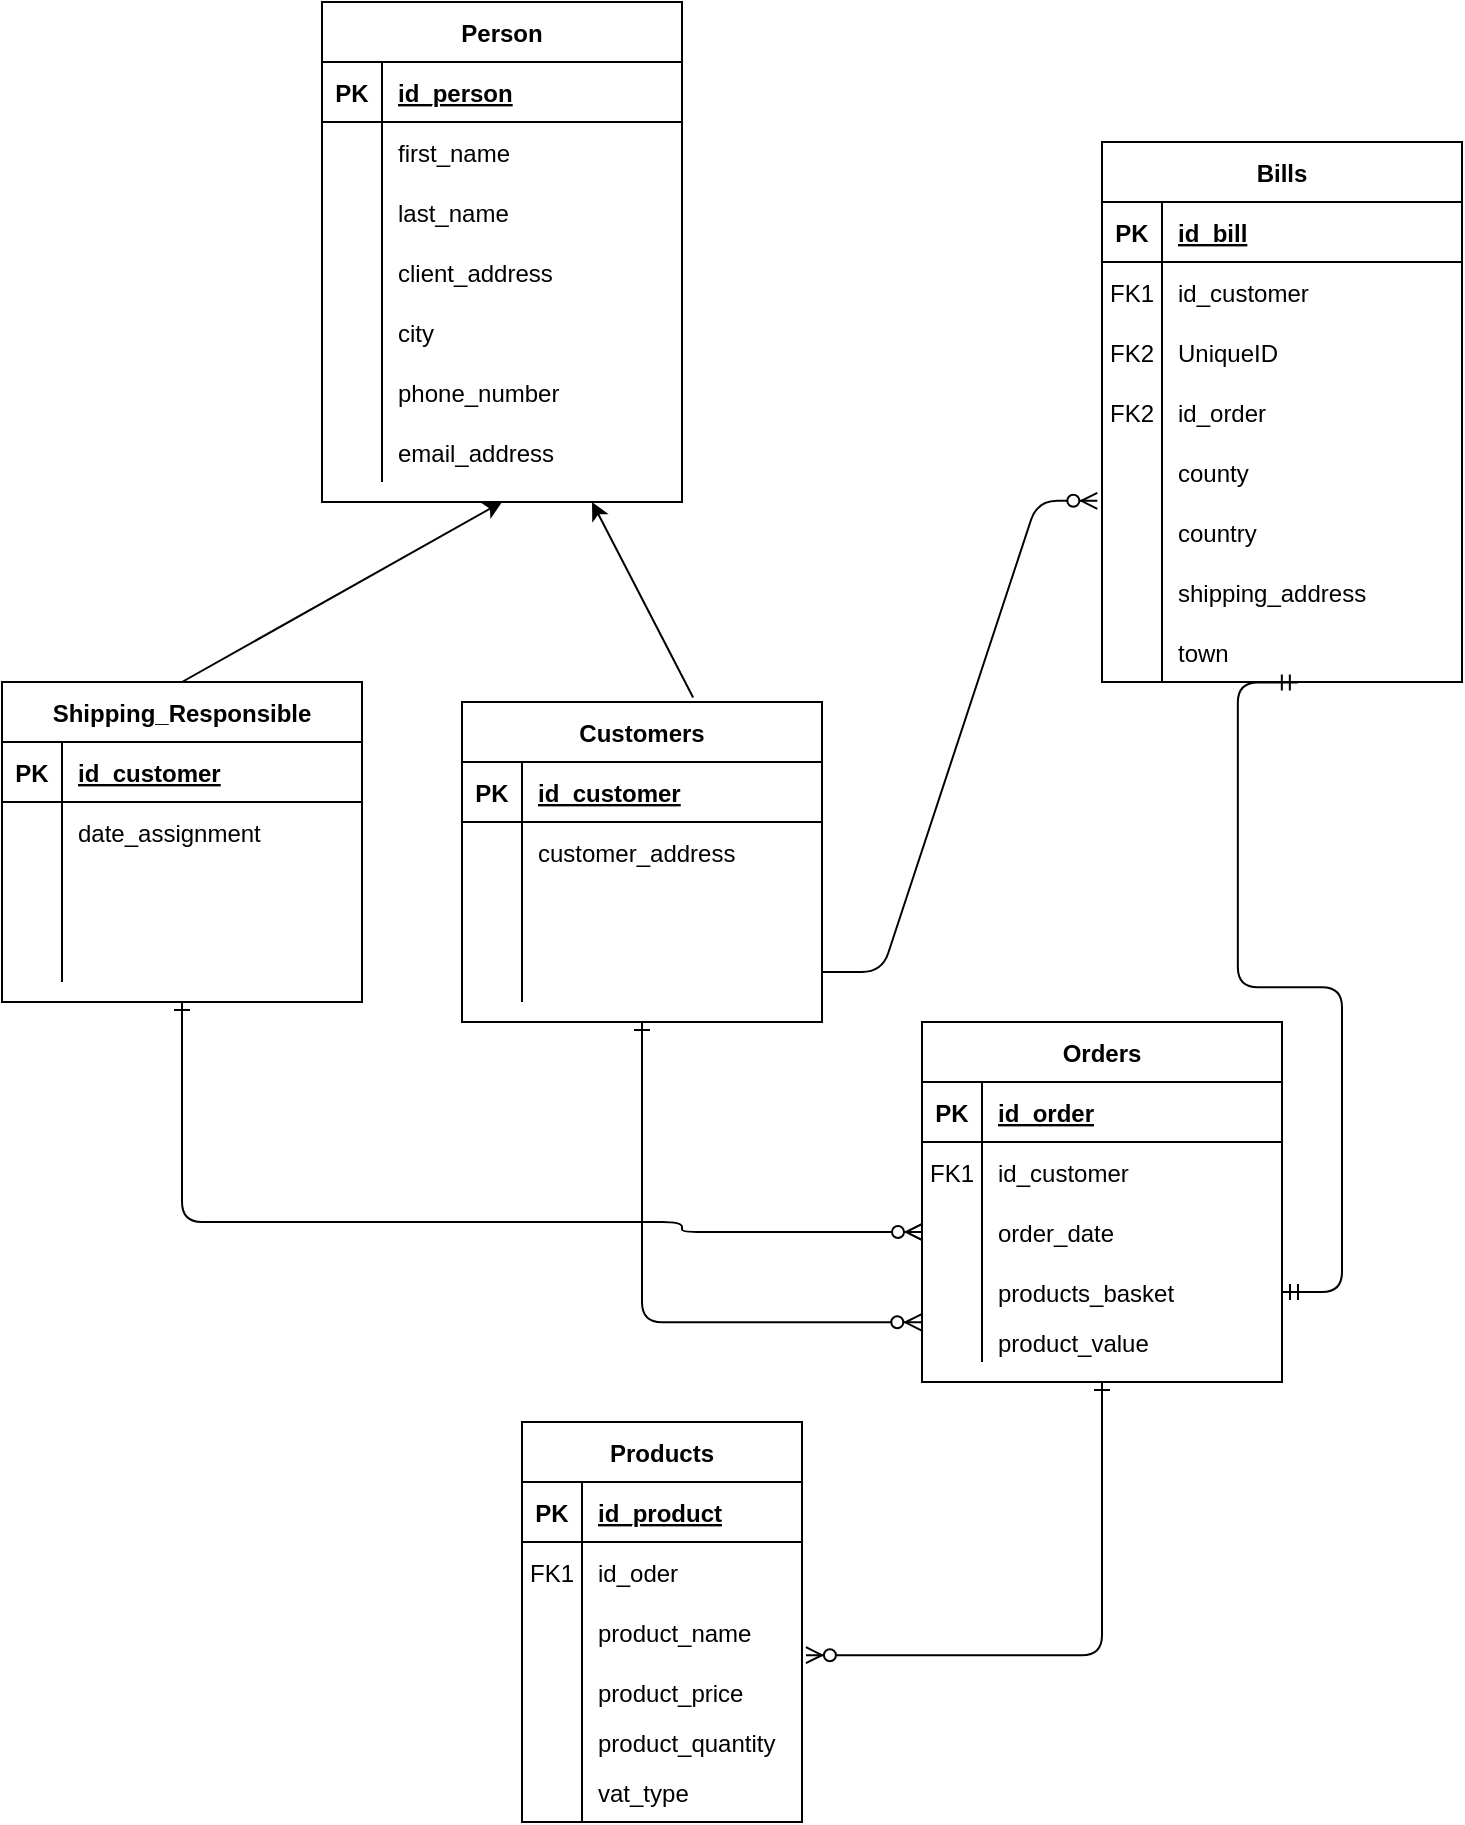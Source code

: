 <mxfile version="14.1.2" type="github"><diagram id="R2lEEEUBdFMjLlhIrx00" name="Page-1"><mxGraphModel dx="1038" dy="548" grid="1" gridSize="10" guides="1" tooltips="1" connect="1" arrows="1" fold="1" page="1" pageScale="1" pageWidth="850" pageHeight="1100" math="0" shadow="0" extFonts="Permanent Marker^https://fonts.googleapis.com/css?family=Permanent+Marker"><root><mxCell id="0"/><mxCell id="1" parent="0"/><mxCell id="J-Ix9VPSojHu7yExUDnc-26" value="Bills" style="shape=table;startSize=30;container=1;collapsible=1;childLayout=tableLayout;fixedRows=1;rowLines=0;fontStyle=1;align=center;resizeLast=1;" parent="1" vertex="1"><mxGeometry x="630" y="100" width="180" height="270" as="geometry"/></mxCell><mxCell id="J-Ix9VPSojHu7yExUDnc-27" value="" style="shape=partialRectangle;collapsible=0;dropTarget=0;pointerEvents=0;fillColor=none;top=0;left=0;bottom=1;right=0;points=[[0,0.5],[1,0.5]];portConstraint=eastwest;" parent="J-Ix9VPSojHu7yExUDnc-26" vertex="1"><mxGeometry y="30" width="180" height="30" as="geometry"/></mxCell><mxCell id="J-Ix9VPSojHu7yExUDnc-28" value="PK" style="shape=partialRectangle;connectable=0;fillColor=none;top=0;left=0;bottom=0;right=0;fontStyle=1;overflow=hidden;" parent="J-Ix9VPSojHu7yExUDnc-27" vertex="1"><mxGeometry width="30" height="30" as="geometry"/></mxCell><mxCell id="J-Ix9VPSojHu7yExUDnc-29" value="id_bill" style="shape=partialRectangle;connectable=0;fillColor=none;top=0;left=0;bottom=0;right=0;align=left;spacingLeft=6;fontStyle=5;overflow=hidden;" parent="J-Ix9VPSojHu7yExUDnc-27" vertex="1"><mxGeometry x="30" width="150" height="30" as="geometry"/></mxCell><mxCell id="J-Ix9VPSojHu7yExUDnc-30" value="" style="shape=partialRectangle;collapsible=0;dropTarget=0;pointerEvents=0;fillColor=none;top=0;left=0;bottom=0;right=0;points=[[0,0.5],[1,0.5]];portConstraint=eastwest;" parent="J-Ix9VPSojHu7yExUDnc-26" vertex="1"><mxGeometry y="60" width="180" height="30" as="geometry"/></mxCell><mxCell id="J-Ix9VPSojHu7yExUDnc-31" value="FK1" style="shape=partialRectangle;connectable=0;fillColor=none;top=0;left=0;bottom=0;right=0;editable=1;overflow=hidden;" parent="J-Ix9VPSojHu7yExUDnc-30" vertex="1"><mxGeometry width="30" height="30" as="geometry"/></mxCell><mxCell id="J-Ix9VPSojHu7yExUDnc-32" value="id_customer" style="shape=partialRectangle;connectable=0;fillColor=none;top=0;left=0;bottom=0;right=0;align=left;spacingLeft=6;overflow=hidden;" parent="J-Ix9VPSojHu7yExUDnc-30" vertex="1"><mxGeometry x="30" width="150" height="30" as="geometry"/></mxCell><mxCell id="J-Ix9VPSojHu7yExUDnc-206" value="" style="shape=partialRectangle;collapsible=0;dropTarget=0;pointerEvents=0;fillColor=none;top=0;left=0;bottom=0;right=0;points=[[0,0.5],[1,0.5]];portConstraint=eastwest;" parent="J-Ix9VPSojHu7yExUDnc-26" vertex="1"><mxGeometry y="90" width="180" height="30" as="geometry"/></mxCell><mxCell id="J-Ix9VPSojHu7yExUDnc-207" value="FK2" style="shape=partialRectangle;connectable=0;fillColor=none;top=0;left=0;bottom=0;right=0;fontStyle=0;overflow=hidden;" parent="J-Ix9VPSojHu7yExUDnc-206" vertex="1"><mxGeometry width="30" height="30" as="geometry"/></mxCell><mxCell id="J-Ix9VPSojHu7yExUDnc-208" value="UniqueID" style="shape=partialRectangle;connectable=0;fillColor=none;top=0;left=0;bottom=0;right=0;align=left;spacingLeft=6;fontStyle=0;overflow=hidden;" parent="J-Ix9VPSojHu7yExUDnc-206" vertex="1"><mxGeometry x="30" width="150" height="30" as="geometry"/></mxCell><mxCell id="J-Ix9VPSojHu7yExUDnc-184" value="" style="shape=partialRectangle;collapsible=0;dropTarget=0;pointerEvents=0;fillColor=none;top=0;left=0;bottom=0;right=0;points=[[0,0.5],[1,0.5]];portConstraint=eastwest;" parent="J-Ix9VPSojHu7yExUDnc-26" vertex="1"><mxGeometry y="120" width="180" height="30" as="geometry"/></mxCell><mxCell id="J-Ix9VPSojHu7yExUDnc-185" value="FK2" style="shape=partialRectangle;connectable=0;fillColor=none;top=0;left=0;bottom=0;right=0;fontStyle=0;overflow=hidden;" parent="J-Ix9VPSojHu7yExUDnc-184" vertex="1"><mxGeometry width="30" height="30" as="geometry"/></mxCell><mxCell id="J-Ix9VPSojHu7yExUDnc-186" value="id_order" style="shape=partialRectangle;connectable=0;fillColor=none;top=0;left=0;bottom=0;right=0;align=left;spacingLeft=6;fontStyle=0;overflow=hidden;" parent="J-Ix9VPSojHu7yExUDnc-184" vertex="1"><mxGeometry x="30" width="150" height="30" as="geometry"/></mxCell><mxCell id="J-Ix9VPSojHu7yExUDnc-175" value="" style="shape=partialRectangle;collapsible=0;dropTarget=0;pointerEvents=0;fillColor=none;top=0;left=0;bottom=0;right=0;points=[[0,0.5],[1,0.5]];portConstraint=eastwest;" parent="J-Ix9VPSojHu7yExUDnc-26" vertex="1"><mxGeometry y="150" width="180" height="30" as="geometry"/></mxCell><mxCell id="J-Ix9VPSojHu7yExUDnc-176" value="" style="shape=partialRectangle;connectable=0;fillColor=none;top=0;left=0;bottom=0;right=0;editable=1;overflow=hidden;" parent="J-Ix9VPSojHu7yExUDnc-175" vertex="1"><mxGeometry width="30" height="30" as="geometry"/></mxCell><mxCell id="J-Ix9VPSojHu7yExUDnc-177" value="county" style="shape=partialRectangle;connectable=0;fillColor=none;top=0;left=0;bottom=0;right=0;align=left;spacingLeft=6;overflow=hidden;" parent="J-Ix9VPSojHu7yExUDnc-175" vertex="1"><mxGeometry x="30" width="150" height="30" as="geometry"/></mxCell><mxCell id="J-Ix9VPSojHu7yExUDnc-33" value="" style="shape=partialRectangle;collapsible=0;dropTarget=0;pointerEvents=0;fillColor=none;top=0;left=0;bottom=0;right=0;points=[[0,0.5],[1,0.5]];portConstraint=eastwest;" parent="J-Ix9VPSojHu7yExUDnc-26" vertex="1"><mxGeometry y="180" width="180" height="30" as="geometry"/></mxCell><mxCell id="J-Ix9VPSojHu7yExUDnc-34" value="" style="shape=partialRectangle;connectable=0;fillColor=none;top=0;left=0;bottom=0;right=0;editable=1;overflow=hidden;" parent="J-Ix9VPSojHu7yExUDnc-33" vertex="1"><mxGeometry width="30" height="30" as="geometry"/></mxCell><mxCell id="J-Ix9VPSojHu7yExUDnc-35" value="country" style="shape=partialRectangle;connectable=0;fillColor=none;top=0;left=0;bottom=0;right=0;align=left;spacingLeft=6;overflow=hidden;" parent="J-Ix9VPSojHu7yExUDnc-33" vertex="1"><mxGeometry x="30" width="150" height="30" as="geometry"/></mxCell><mxCell id="J-Ix9VPSojHu7yExUDnc-171" value="" style="shape=partialRectangle;collapsible=0;dropTarget=0;pointerEvents=0;fillColor=none;top=0;left=0;bottom=0;right=0;points=[[0,0.5],[1,0.5]];portConstraint=eastwest;" parent="J-Ix9VPSojHu7yExUDnc-26" vertex="1"><mxGeometry y="210" width="180" height="30" as="geometry"/></mxCell><mxCell id="J-Ix9VPSojHu7yExUDnc-172" value="" style="shape=partialRectangle;connectable=0;fillColor=none;top=0;left=0;bottom=0;right=0;editable=1;overflow=hidden;" parent="J-Ix9VPSojHu7yExUDnc-171" vertex="1"><mxGeometry width="30" height="30" as="geometry"/></mxCell><mxCell id="J-Ix9VPSojHu7yExUDnc-173" value="shipping_address" style="shape=partialRectangle;connectable=0;fillColor=none;top=0;left=0;bottom=0;right=0;align=left;spacingLeft=6;overflow=hidden;" parent="J-Ix9VPSojHu7yExUDnc-171" vertex="1"><mxGeometry x="30" width="150" height="30" as="geometry"/></mxCell><mxCell id="J-Ix9VPSojHu7yExUDnc-36" value="" style="shape=partialRectangle;collapsible=0;dropTarget=0;pointerEvents=0;fillColor=none;top=0;left=0;bottom=0;right=0;points=[[0,0.5],[1,0.5]];portConstraint=eastwest;" parent="J-Ix9VPSojHu7yExUDnc-26" vertex="1"><mxGeometry y="240" width="180" height="30" as="geometry"/></mxCell><mxCell id="J-Ix9VPSojHu7yExUDnc-37" value="" style="shape=partialRectangle;connectable=0;fillColor=none;top=0;left=0;bottom=0;right=0;editable=1;overflow=hidden;" parent="J-Ix9VPSojHu7yExUDnc-36" vertex="1"><mxGeometry width="30" height="30" as="geometry"/></mxCell><mxCell id="J-Ix9VPSojHu7yExUDnc-38" value="town" style="shape=partialRectangle;connectable=0;fillColor=none;top=0;left=0;bottom=0;right=0;align=left;spacingLeft=6;overflow=hidden;" parent="J-Ix9VPSojHu7yExUDnc-36" vertex="1"><mxGeometry x="30" width="150" height="30" as="geometry"/></mxCell><mxCell id="J-Ix9VPSojHu7yExUDnc-59" value="Orders" style="shape=table;startSize=30;container=1;collapsible=1;childLayout=tableLayout;fixedRows=1;rowLines=0;fontStyle=1;align=center;resizeLast=1;" parent="1" vertex="1"><mxGeometry x="540" y="540" width="180" height="180" as="geometry"/></mxCell><mxCell id="J-Ix9VPSojHu7yExUDnc-60" value="" style="shape=partialRectangle;collapsible=0;dropTarget=0;pointerEvents=0;fillColor=none;top=0;left=0;bottom=1;right=0;points=[[0,0.5],[1,0.5]];portConstraint=eastwest;" parent="J-Ix9VPSojHu7yExUDnc-59" vertex="1"><mxGeometry y="30" width="180" height="30" as="geometry"/></mxCell><mxCell id="J-Ix9VPSojHu7yExUDnc-61" value="PK" style="shape=partialRectangle;connectable=0;fillColor=none;top=0;left=0;bottom=0;right=0;fontStyle=1;overflow=hidden;" parent="J-Ix9VPSojHu7yExUDnc-60" vertex="1"><mxGeometry width="30" height="30" as="geometry"/></mxCell><mxCell id="J-Ix9VPSojHu7yExUDnc-62" value="id_order" style="shape=partialRectangle;connectable=0;fillColor=none;top=0;left=0;bottom=0;right=0;align=left;spacingLeft=6;fontStyle=5;overflow=hidden;" parent="J-Ix9VPSojHu7yExUDnc-60" vertex="1"><mxGeometry x="30" width="150" height="30" as="geometry"/></mxCell><mxCell id="J-Ix9VPSojHu7yExUDnc-63" value="" style="shape=partialRectangle;collapsible=0;dropTarget=0;pointerEvents=0;fillColor=none;top=0;left=0;bottom=0;right=0;points=[[0,0.5],[1,0.5]];portConstraint=eastwest;" parent="J-Ix9VPSojHu7yExUDnc-59" vertex="1"><mxGeometry y="60" width="180" height="30" as="geometry"/></mxCell><mxCell id="J-Ix9VPSojHu7yExUDnc-64" value="FK1" style="shape=partialRectangle;connectable=0;fillColor=none;top=0;left=0;bottom=0;right=0;editable=1;overflow=hidden;" parent="J-Ix9VPSojHu7yExUDnc-63" vertex="1"><mxGeometry width="30" height="30" as="geometry"/></mxCell><mxCell id="J-Ix9VPSojHu7yExUDnc-65" value="id_customer" style="shape=partialRectangle;connectable=0;fillColor=none;top=0;left=0;bottom=0;right=0;align=left;spacingLeft=6;overflow=hidden;" parent="J-Ix9VPSojHu7yExUDnc-63" vertex="1"><mxGeometry x="30" width="150" height="30" as="geometry"/></mxCell><mxCell id="J-Ix9VPSojHu7yExUDnc-66" value="" style="shape=partialRectangle;collapsible=0;dropTarget=0;pointerEvents=0;fillColor=none;top=0;left=0;bottom=0;right=0;points=[[0,0.5],[1,0.5]];portConstraint=eastwest;" parent="J-Ix9VPSojHu7yExUDnc-59" vertex="1"><mxGeometry y="90" width="180" height="30" as="geometry"/></mxCell><mxCell id="J-Ix9VPSojHu7yExUDnc-67" value="" style="shape=partialRectangle;connectable=0;fillColor=none;top=0;left=0;bottom=0;right=0;editable=1;overflow=hidden;" parent="J-Ix9VPSojHu7yExUDnc-66" vertex="1"><mxGeometry width="30" height="30" as="geometry"/></mxCell><mxCell id="J-Ix9VPSojHu7yExUDnc-68" value="order_date" style="shape=partialRectangle;connectable=0;fillColor=none;top=0;left=0;bottom=0;right=0;align=left;spacingLeft=6;overflow=hidden;" parent="J-Ix9VPSojHu7yExUDnc-66" vertex="1"><mxGeometry x="30" width="150" height="30" as="geometry"/></mxCell><mxCell id="J-Ix9VPSojHu7yExUDnc-69" value="" style="shape=partialRectangle;collapsible=0;dropTarget=0;pointerEvents=0;fillColor=none;top=0;left=0;bottom=0;right=0;points=[[0,0.5],[1,0.5]];portConstraint=eastwest;" parent="J-Ix9VPSojHu7yExUDnc-59" vertex="1"><mxGeometry y="120" width="180" height="30" as="geometry"/></mxCell><mxCell id="J-Ix9VPSojHu7yExUDnc-70" value="" style="shape=partialRectangle;connectable=0;fillColor=none;top=0;left=0;bottom=0;right=0;editable=1;overflow=hidden;" parent="J-Ix9VPSojHu7yExUDnc-69" vertex="1"><mxGeometry width="30" height="30" as="geometry"/></mxCell><mxCell id="J-Ix9VPSojHu7yExUDnc-71" value="products_basket" style="shape=partialRectangle;connectable=0;fillColor=none;top=0;left=0;bottom=0;right=0;align=left;spacingLeft=6;overflow=hidden;" parent="J-Ix9VPSojHu7yExUDnc-69" vertex="1"><mxGeometry x="30" width="150" height="30" as="geometry"/></mxCell><mxCell id="J-Ix9VPSojHu7yExUDnc-142" value="" style="shape=partialRectangle;collapsible=0;dropTarget=0;pointerEvents=0;fillColor=none;top=0;left=0;bottom=0;right=0;points=[[0,0.5],[1,0.5]];portConstraint=eastwest;" parent="J-Ix9VPSojHu7yExUDnc-59" vertex="1"><mxGeometry y="150" width="180" height="20" as="geometry"/></mxCell><mxCell id="J-Ix9VPSojHu7yExUDnc-143" value="" style="shape=partialRectangle;connectable=0;fillColor=none;top=0;left=0;bottom=0;right=0;editable=1;overflow=hidden;" parent="J-Ix9VPSojHu7yExUDnc-142" vertex="1"><mxGeometry width="30" height="20" as="geometry"/></mxCell><mxCell id="J-Ix9VPSojHu7yExUDnc-144" value="product_value" style="shape=partialRectangle;connectable=0;fillColor=none;top=0;left=0;bottom=0;right=0;align=left;spacingLeft=6;overflow=hidden;" parent="J-Ix9VPSojHu7yExUDnc-142" vertex="1"><mxGeometry x="30" width="150" height="20" as="geometry"/></mxCell><mxCell id="J-Ix9VPSojHu7yExUDnc-92" value="" style="edgeStyle=orthogonalEdgeStyle;endArrow=ERzeroToMany;startArrow=ERone;endFill=1;startFill=0;entryX=-0.002;entryY=0.007;entryDx=0;entryDy=0;entryPerimeter=0;exitX=0.5;exitY=1;exitDx=0;exitDy=0;" parent="1" source="J-Ix9VPSojHu7yExUDnc-232" target="J-Ix9VPSojHu7yExUDnc-142" edge="1"><mxGeometry width="100" height="100" relative="1" as="geometry"><mxPoint x="340" y="410" as="sourcePoint"/><mxPoint x="520" y="600" as="targetPoint"/><Array as="points"><mxPoint x="400" y="690"/></Array></mxGeometry></mxCell><mxCell id="J-Ix9VPSojHu7yExUDnc-125" value="Products" style="shape=table;startSize=30;container=1;collapsible=1;childLayout=tableLayout;fixedRows=1;rowLines=0;fontStyle=1;align=center;resizeLast=1;" parent="1" vertex="1"><mxGeometry x="340" y="740" width="140" height="200" as="geometry"/></mxCell><mxCell id="J-Ix9VPSojHu7yExUDnc-126" value="" style="shape=partialRectangle;collapsible=0;dropTarget=0;pointerEvents=0;fillColor=none;top=0;left=0;bottom=1;right=0;points=[[0,0.5],[1,0.5]];portConstraint=eastwest;" parent="J-Ix9VPSojHu7yExUDnc-125" vertex="1"><mxGeometry y="30" width="140" height="30" as="geometry"/></mxCell><mxCell id="J-Ix9VPSojHu7yExUDnc-127" value="PK" style="shape=partialRectangle;connectable=0;fillColor=none;top=0;left=0;bottom=0;right=0;fontStyle=1;overflow=hidden;" parent="J-Ix9VPSojHu7yExUDnc-126" vertex="1"><mxGeometry width="30" height="30" as="geometry"/></mxCell><mxCell id="J-Ix9VPSojHu7yExUDnc-128" value="id_product" style="shape=partialRectangle;connectable=0;fillColor=none;top=0;left=0;bottom=0;right=0;align=left;spacingLeft=6;fontStyle=5;overflow=hidden;" parent="J-Ix9VPSojHu7yExUDnc-126" vertex="1"><mxGeometry x="30" width="110" height="30" as="geometry"/></mxCell><mxCell id="J-Ix9VPSojHu7yExUDnc-129" value="" style="shape=partialRectangle;collapsible=0;dropTarget=0;pointerEvents=0;fillColor=none;top=0;left=0;bottom=0;right=0;points=[[0,0.5],[1,0.5]];portConstraint=eastwest;" parent="J-Ix9VPSojHu7yExUDnc-125" vertex="1"><mxGeometry y="60" width="140" height="30" as="geometry"/></mxCell><mxCell id="J-Ix9VPSojHu7yExUDnc-130" value="FK1" style="shape=partialRectangle;connectable=0;fillColor=none;top=0;left=0;bottom=0;right=0;editable=1;overflow=hidden;" parent="J-Ix9VPSojHu7yExUDnc-129" vertex="1"><mxGeometry width="30" height="30" as="geometry"/></mxCell><mxCell id="J-Ix9VPSojHu7yExUDnc-131" value="id_oder" style="shape=partialRectangle;connectable=0;fillColor=none;top=0;left=0;bottom=0;right=0;align=left;spacingLeft=6;overflow=hidden;" parent="J-Ix9VPSojHu7yExUDnc-129" vertex="1"><mxGeometry x="30" width="110" height="30" as="geometry"/></mxCell><mxCell id="J-Ix9VPSojHu7yExUDnc-132" value="" style="shape=partialRectangle;collapsible=0;dropTarget=0;pointerEvents=0;fillColor=none;top=0;left=0;bottom=0;right=0;points=[[0,0.5],[1,0.5]];portConstraint=eastwest;" parent="J-Ix9VPSojHu7yExUDnc-125" vertex="1"><mxGeometry y="90" width="140" height="30" as="geometry"/></mxCell><mxCell id="J-Ix9VPSojHu7yExUDnc-133" value="" style="shape=partialRectangle;connectable=0;fillColor=none;top=0;left=0;bottom=0;right=0;editable=1;overflow=hidden;" parent="J-Ix9VPSojHu7yExUDnc-132" vertex="1"><mxGeometry width="30" height="30" as="geometry"/></mxCell><mxCell id="J-Ix9VPSojHu7yExUDnc-134" value="product_name" style="shape=partialRectangle;connectable=0;fillColor=none;top=0;left=0;bottom=0;right=0;align=left;spacingLeft=6;overflow=hidden;" parent="J-Ix9VPSojHu7yExUDnc-132" vertex="1"><mxGeometry x="30" width="110" height="30" as="geometry"/></mxCell><mxCell id="J-Ix9VPSojHu7yExUDnc-135" value="" style="shape=partialRectangle;collapsible=0;dropTarget=0;pointerEvents=0;fillColor=none;top=0;left=0;bottom=0;right=0;points=[[0,0.5],[1,0.5]];portConstraint=eastwest;" parent="J-Ix9VPSojHu7yExUDnc-125" vertex="1"><mxGeometry y="120" width="140" height="30" as="geometry"/></mxCell><mxCell id="J-Ix9VPSojHu7yExUDnc-136" value="" style="shape=partialRectangle;connectable=0;fillColor=none;top=0;left=0;bottom=0;right=0;editable=1;overflow=hidden;" parent="J-Ix9VPSojHu7yExUDnc-135" vertex="1"><mxGeometry width="30" height="30" as="geometry"/></mxCell><mxCell id="J-Ix9VPSojHu7yExUDnc-137" value="product_price" style="shape=partialRectangle;connectable=0;fillColor=none;top=0;left=0;bottom=0;right=0;align=left;spacingLeft=6;overflow=hidden;" parent="J-Ix9VPSojHu7yExUDnc-135" vertex="1"><mxGeometry x="30" width="110" height="30" as="geometry"/></mxCell><mxCell id="J-Ix9VPSojHu7yExUDnc-139" value="" style="shape=partialRectangle;collapsible=0;dropTarget=0;pointerEvents=0;fillColor=none;top=0;left=0;bottom=0;right=0;points=[[0,0.5],[1,0.5]];portConstraint=eastwest;" parent="J-Ix9VPSojHu7yExUDnc-125" vertex="1"><mxGeometry y="150" width="140" height="20" as="geometry"/></mxCell><mxCell id="J-Ix9VPSojHu7yExUDnc-140" value="" style="shape=partialRectangle;connectable=0;fillColor=none;top=0;left=0;bottom=0;right=0;editable=1;overflow=hidden;" parent="J-Ix9VPSojHu7yExUDnc-139" vertex="1"><mxGeometry width="30" height="20" as="geometry"/></mxCell><mxCell id="J-Ix9VPSojHu7yExUDnc-141" value="product_quantity" style="shape=partialRectangle;connectable=0;fillColor=none;top=0;left=0;bottom=0;right=0;align=left;spacingLeft=6;overflow=hidden;" parent="J-Ix9VPSojHu7yExUDnc-139" vertex="1"><mxGeometry x="30" width="110" height="20" as="geometry"/></mxCell><mxCell id="J-Ix9VPSojHu7yExUDnc-145" value="" style="shape=partialRectangle;collapsible=0;dropTarget=0;pointerEvents=0;fillColor=none;top=0;left=0;bottom=0;right=0;points=[[0,0.5],[1,0.5]];portConstraint=eastwest;" parent="J-Ix9VPSojHu7yExUDnc-125" vertex="1"><mxGeometry y="170" width="140" height="30" as="geometry"/></mxCell><mxCell id="J-Ix9VPSojHu7yExUDnc-146" value="" style="shape=partialRectangle;connectable=0;fillColor=none;top=0;left=0;bottom=0;right=0;editable=1;overflow=hidden;" parent="J-Ix9VPSojHu7yExUDnc-145" vertex="1"><mxGeometry width="30" height="30" as="geometry"/></mxCell><mxCell id="J-Ix9VPSojHu7yExUDnc-147" value="vat_type" style="shape=partialRectangle;connectable=0;fillColor=none;top=0;left=0;bottom=0;right=0;align=left;spacingLeft=6;overflow=hidden;" parent="J-Ix9VPSojHu7yExUDnc-145" vertex="1"><mxGeometry x="30" width="110" height="30" as="geometry"/></mxCell><mxCell id="J-Ix9VPSojHu7yExUDnc-138" value="" style="edgeStyle=orthogonalEdgeStyle;endArrow=ERzeroToMany;startArrow=ERone;endFill=1;startFill=0;exitX=0.5;exitY=1;exitDx=0;exitDy=0;entryX=1.014;entryY=-0.113;entryDx=0;entryDy=0;entryPerimeter=0;" parent="1" source="J-Ix9VPSojHu7yExUDnc-59" target="J-Ix9VPSojHu7yExUDnc-135" edge="1"><mxGeometry width="100" height="100" relative="1" as="geometry"><mxPoint x="480" y="540" as="sourcePoint"/><mxPoint x="420" y="900" as="targetPoint"/><Array as="points"><mxPoint x="630" y="857"/></Array></mxGeometry></mxCell><mxCell id="J-Ix9VPSojHu7yExUDnc-209" value="" style="edgeStyle=entityRelationEdgeStyle;fontSize=12;html=1;endArrow=ERzeroToMany;endFill=1;exitX=1;exitY=0.5;exitDx=0;exitDy=0;entryX=-0.013;entryY=-0.02;entryDx=0;entryDy=0;entryPerimeter=0;" parent="1" source="J-Ix9VPSojHu7yExUDnc-242" target="J-Ix9VPSojHu7yExUDnc-33" edge="1"><mxGeometry width="100" height="100" relative="1" as="geometry"><mxPoint x="460" y="385" as="sourcePoint"/><mxPoint x="470" y="470" as="targetPoint"/></mxGeometry></mxCell><mxCell id="J-Ix9VPSojHu7yExUDnc-210" value="" style="edgeStyle=entityRelationEdgeStyle;fontSize=12;html=1;endArrow=ERmandOne;startArrow=ERmandOne;entryX=0.544;entryY=1.007;entryDx=0;entryDy=0;entryPerimeter=0;exitX=1;exitY=0.5;exitDx=0;exitDy=0;" parent="1" source="J-Ix9VPSojHu7yExUDnc-69" target="J-Ix9VPSojHu7yExUDnc-36" edge="1"><mxGeometry width="100" height="100" relative="1" as="geometry"><mxPoint x="560" y="490" as="sourcePoint"/><mxPoint x="760" y="340" as="targetPoint"/></mxGeometry></mxCell><mxCell id="J-Ix9VPSojHu7yExUDnc-212" value="Person" style="shape=table;startSize=30;container=1;collapsible=1;childLayout=tableLayout;fixedRows=1;rowLines=0;fontStyle=1;align=center;resizeLast=1;" parent="1" vertex="1"><mxGeometry x="240" y="30" width="180" height="250" as="geometry"/></mxCell><mxCell id="J-Ix9VPSojHu7yExUDnc-213" value="" style="shape=partialRectangle;collapsible=0;dropTarget=0;pointerEvents=0;fillColor=none;top=0;left=0;bottom=1;right=0;points=[[0,0.5],[1,0.5]];portConstraint=eastwest;" parent="J-Ix9VPSojHu7yExUDnc-212" vertex="1"><mxGeometry y="30" width="180" height="30" as="geometry"/></mxCell><mxCell id="J-Ix9VPSojHu7yExUDnc-214" value="PK" style="shape=partialRectangle;connectable=0;fillColor=none;top=0;left=0;bottom=0;right=0;fontStyle=1;overflow=hidden;" parent="J-Ix9VPSojHu7yExUDnc-213" vertex="1"><mxGeometry width="30" height="30" as="geometry"/></mxCell><mxCell id="J-Ix9VPSojHu7yExUDnc-215" value="id_person" style="shape=partialRectangle;connectable=0;fillColor=none;top=0;left=0;bottom=0;right=0;align=left;spacingLeft=6;fontStyle=5;overflow=hidden;" parent="J-Ix9VPSojHu7yExUDnc-213" vertex="1"><mxGeometry x="30" width="150" height="30" as="geometry"/></mxCell><mxCell id="J-Ix9VPSojHu7yExUDnc-216" value="" style="shape=partialRectangle;collapsible=0;dropTarget=0;pointerEvents=0;fillColor=none;top=0;left=0;bottom=0;right=0;points=[[0,0.5],[1,0.5]];portConstraint=eastwest;" parent="J-Ix9VPSojHu7yExUDnc-212" vertex="1"><mxGeometry y="60" width="180" height="30" as="geometry"/></mxCell><mxCell id="J-Ix9VPSojHu7yExUDnc-217" value="" style="shape=partialRectangle;connectable=0;fillColor=none;top=0;left=0;bottom=0;right=0;editable=1;overflow=hidden;" parent="J-Ix9VPSojHu7yExUDnc-216" vertex="1"><mxGeometry width="30" height="30" as="geometry"/></mxCell><mxCell id="J-Ix9VPSojHu7yExUDnc-218" value="first_name" style="shape=partialRectangle;connectable=0;fillColor=none;top=0;left=0;bottom=0;right=0;align=left;spacingLeft=6;overflow=hidden;" parent="J-Ix9VPSojHu7yExUDnc-216" vertex="1"><mxGeometry x="30" width="150" height="30" as="geometry"/></mxCell><mxCell id="J-Ix9VPSojHu7yExUDnc-219" value="" style="shape=partialRectangle;collapsible=0;dropTarget=0;pointerEvents=0;fillColor=none;top=0;left=0;bottom=0;right=0;points=[[0,0.5],[1,0.5]];portConstraint=eastwest;" parent="J-Ix9VPSojHu7yExUDnc-212" vertex="1"><mxGeometry y="90" width="180" height="30" as="geometry"/></mxCell><mxCell id="J-Ix9VPSojHu7yExUDnc-220" value="" style="shape=partialRectangle;connectable=0;fillColor=none;top=0;left=0;bottom=0;right=0;editable=1;overflow=hidden;" parent="J-Ix9VPSojHu7yExUDnc-219" vertex="1"><mxGeometry width="30" height="30" as="geometry"/></mxCell><mxCell id="J-Ix9VPSojHu7yExUDnc-221" value="last_name" style="shape=partialRectangle;connectable=0;fillColor=none;top=0;left=0;bottom=0;right=0;align=left;spacingLeft=6;overflow=hidden;" parent="J-Ix9VPSojHu7yExUDnc-219" vertex="1"><mxGeometry x="30" width="150" height="30" as="geometry"/></mxCell><mxCell id="J-Ix9VPSojHu7yExUDnc-222" value="" style="shape=partialRectangle;collapsible=0;dropTarget=0;pointerEvents=0;fillColor=none;top=0;left=0;bottom=0;right=0;points=[[0,0.5],[1,0.5]];portConstraint=eastwest;" parent="J-Ix9VPSojHu7yExUDnc-212" vertex="1"><mxGeometry y="120" width="180" height="30" as="geometry"/></mxCell><mxCell id="J-Ix9VPSojHu7yExUDnc-223" value="" style="shape=partialRectangle;connectable=0;fillColor=none;top=0;left=0;bottom=0;right=0;editable=1;overflow=hidden;" parent="J-Ix9VPSojHu7yExUDnc-222" vertex="1"><mxGeometry width="30" height="30" as="geometry"/></mxCell><mxCell id="J-Ix9VPSojHu7yExUDnc-224" value="client_address" style="shape=partialRectangle;connectable=0;fillColor=none;top=0;left=0;bottom=0;right=0;align=left;spacingLeft=6;overflow=hidden;" parent="J-Ix9VPSojHu7yExUDnc-222" vertex="1"><mxGeometry x="30" width="150" height="30" as="geometry"/></mxCell><mxCell id="J-Ix9VPSojHu7yExUDnc-225" value="" style="shape=partialRectangle;collapsible=0;dropTarget=0;pointerEvents=0;fillColor=none;top=0;left=0;bottom=0;right=0;points=[[0,0.5],[1,0.5]];portConstraint=eastwest;" parent="J-Ix9VPSojHu7yExUDnc-212" vertex="1"><mxGeometry y="150" width="180" height="30" as="geometry"/></mxCell><mxCell id="J-Ix9VPSojHu7yExUDnc-226" value="" style="shape=partialRectangle;connectable=0;fillColor=none;top=0;left=0;bottom=0;right=0;editable=1;overflow=hidden;" parent="J-Ix9VPSojHu7yExUDnc-225" vertex="1"><mxGeometry width="30" height="30" as="geometry"/></mxCell><mxCell id="J-Ix9VPSojHu7yExUDnc-227" value="city" style="shape=partialRectangle;connectable=0;fillColor=none;top=0;left=0;bottom=0;right=0;align=left;spacingLeft=6;overflow=hidden;" parent="J-Ix9VPSojHu7yExUDnc-225" vertex="1"><mxGeometry x="30" width="150" height="30" as="geometry"/></mxCell><mxCell id="J-Ix9VPSojHu7yExUDnc-228" value="" style="shape=partialRectangle;collapsible=0;dropTarget=0;pointerEvents=0;fillColor=none;top=0;left=0;bottom=0;right=0;points=[[0,0.5],[1,0.5]];portConstraint=eastwest;" parent="J-Ix9VPSojHu7yExUDnc-212" vertex="1"><mxGeometry y="180" width="180" height="30" as="geometry"/></mxCell><mxCell id="J-Ix9VPSojHu7yExUDnc-229" value="" style="shape=partialRectangle;connectable=0;fillColor=none;top=0;left=0;bottom=0;right=0;editable=1;overflow=hidden;" parent="J-Ix9VPSojHu7yExUDnc-228" vertex="1"><mxGeometry width="30" height="30" as="geometry"/></mxCell><mxCell id="J-Ix9VPSojHu7yExUDnc-230" value="phone_number" style="shape=partialRectangle;connectable=0;fillColor=none;top=0;left=0;bottom=0;right=0;align=left;spacingLeft=6;overflow=hidden;" parent="J-Ix9VPSojHu7yExUDnc-228" vertex="1"><mxGeometry x="30" width="150" height="30" as="geometry"/></mxCell><mxCell id="J-Ix9VPSojHu7yExUDnc-258" value="" style="shape=partialRectangle;collapsible=0;dropTarget=0;pointerEvents=0;fillColor=none;top=0;left=0;bottom=0;right=0;points=[[0,0.5],[1,0.5]];portConstraint=eastwest;" parent="J-Ix9VPSojHu7yExUDnc-212" vertex="1"><mxGeometry y="210" width="180" height="30" as="geometry"/></mxCell><mxCell id="J-Ix9VPSojHu7yExUDnc-259" value="" style="shape=partialRectangle;connectable=0;fillColor=none;top=0;left=0;bottom=0;right=0;editable=1;overflow=hidden;" parent="J-Ix9VPSojHu7yExUDnc-258" vertex="1"><mxGeometry width="30" height="30" as="geometry"/></mxCell><mxCell id="J-Ix9VPSojHu7yExUDnc-260" value="email_address" style="shape=partialRectangle;connectable=0;fillColor=none;top=0;left=0;bottom=0;right=0;align=left;spacingLeft=6;overflow=hidden;" parent="J-Ix9VPSojHu7yExUDnc-258" vertex="1"><mxGeometry x="30" width="150" height="30" as="geometry"/></mxCell><mxCell id="J-Ix9VPSojHu7yExUDnc-231" value="" style="endArrow=classic;html=1;exitX=0.642;exitY=-0.014;exitDx=0;exitDy=0;entryX=0.75;entryY=1;entryDx=0;entryDy=0;exitPerimeter=0;" parent="1" source="J-Ix9VPSojHu7yExUDnc-232" target="J-Ix9VPSojHu7yExUDnc-212" edge="1"><mxGeometry width="50" height="50" relative="1" as="geometry"><mxPoint x="370" y="220" as="sourcePoint"/><mxPoint x="450" y="260" as="targetPoint"/></mxGeometry></mxCell><mxCell id="J-Ix9VPSojHu7yExUDnc-232" value="Customers" style="shape=table;startSize=30;container=1;collapsible=1;childLayout=tableLayout;fixedRows=1;rowLines=0;fontStyle=1;align=center;resizeLast=1;" parent="1" vertex="1"><mxGeometry x="310" y="380" width="180" height="160" as="geometry"/></mxCell><mxCell id="J-Ix9VPSojHu7yExUDnc-233" value="" style="shape=partialRectangle;collapsible=0;dropTarget=0;pointerEvents=0;fillColor=none;top=0;left=0;bottom=1;right=0;points=[[0,0.5],[1,0.5]];portConstraint=eastwest;" parent="J-Ix9VPSojHu7yExUDnc-232" vertex="1"><mxGeometry y="30" width="180" height="30" as="geometry"/></mxCell><mxCell id="J-Ix9VPSojHu7yExUDnc-234" value="PK" style="shape=partialRectangle;connectable=0;fillColor=none;top=0;left=0;bottom=0;right=0;fontStyle=1;overflow=hidden;" parent="J-Ix9VPSojHu7yExUDnc-233" vertex="1"><mxGeometry width="30" height="30" as="geometry"/></mxCell><mxCell id="J-Ix9VPSojHu7yExUDnc-235" value="id_customer" style="shape=partialRectangle;connectable=0;fillColor=none;top=0;left=0;bottom=0;right=0;align=left;spacingLeft=6;fontStyle=5;overflow=hidden;" parent="J-Ix9VPSojHu7yExUDnc-233" vertex="1"><mxGeometry x="30" width="150" height="30" as="geometry"/></mxCell><mxCell id="J-Ix9VPSojHu7yExUDnc-236" value="" style="shape=partialRectangle;collapsible=0;dropTarget=0;pointerEvents=0;fillColor=none;top=0;left=0;bottom=0;right=0;points=[[0,0.5],[1,0.5]];portConstraint=eastwest;" parent="J-Ix9VPSojHu7yExUDnc-232" vertex="1"><mxGeometry y="60" width="180" height="30" as="geometry"/></mxCell><mxCell id="J-Ix9VPSojHu7yExUDnc-237" value="" style="shape=partialRectangle;connectable=0;fillColor=none;top=0;left=0;bottom=0;right=0;editable=1;overflow=hidden;" parent="J-Ix9VPSojHu7yExUDnc-236" vertex="1"><mxGeometry width="30" height="30" as="geometry"/></mxCell><mxCell id="J-Ix9VPSojHu7yExUDnc-238" value="customer_address" style="shape=partialRectangle;connectable=0;fillColor=none;top=0;left=0;bottom=0;right=0;align=left;spacingLeft=6;overflow=hidden;" parent="J-Ix9VPSojHu7yExUDnc-236" vertex="1"><mxGeometry x="30" width="150" height="30" as="geometry"/></mxCell><mxCell id="J-Ix9VPSojHu7yExUDnc-239" value="" style="shape=partialRectangle;collapsible=0;dropTarget=0;pointerEvents=0;fillColor=none;top=0;left=0;bottom=0;right=0;points=[[0,0.5],[1,0.5]];portConstraint=eastwest;" parent="J-Ix9VPSojHu7yExUDnc-232" vertex="1"><mxGeometry y="90" width="180" height="30" as="geometry"/></mxCell><mxCell id="J-Ix9VPSojHu7yExUDnc-240" value="" style="shape=partialRectangle;connectable=0;fillColor=none;top=0;left=0;bottom=0;right=0;editable=1;overflow=hidden;" parent="J-Ix9VPSojHu7yExUDnc-239" vertex="1"><mxGeometry width="30" height="30" as="geometry"/></mxCell><mxCell id="J-Ix9VPSojHu7yExUDnc-241" value="" style="shape=partialRectangle;connectable=0;fillColor=none;top=0;left=0;bottom=0;right=0;align=left;spacingLeft=6;overflow=hidden;" parent="J-Ix9VPSojHu7yExUDnc-239" vertex="1"><mxGeometry x="30" width="150" height="30" as="geometry"/></mxCell><mxCell id="J-Ix9VPSojHu7yExUDnc-242" value="" style="shape=partialRectangle;collapsible=0;dropTarget=0;pointerEvents=0;fillColor=none;top=0;left=0;bottom=0;right=0;points=[[0,0.5],[1,0.5]];portConstraint=eastwest;" parent="J-Ix9VPSojHu7yExUDnc-232" vertex="1"><mxGeometry y="120" width="180" height="30" as="geometry"/></mxCell><mxCell id="J-Ix9VPSojHu7yExUDnc-243" value="" style="shape=partialRectangle;connectable=0;fillColor=none;top=0;left=0;bottom=0;right=0;editable=1;overflow=hidden;" parent="J-Ix9VPSojHu7yExUDnc-242" vertex="1"><mxGeometry width="30" height="30" as="geometry"/></mxCell><mxCell id="J-Ix9VPSojHu7yExUDnc-244" value="" style="shape=partialRectangle;connectable=0;fillColor=none;top=0;left=0;bottom=0;right=0;align=left;spacingLeft=6;overflow=hidden;" parent="J-Ix9VPSojHu7yExUDnc-242" vertex="1"><mxGeometry x="30" width="150" height="30" as="geometry"/></mxCell><mxCell id="J-Ix9VPSojHu7yExUDnc-245" value="Shipping_Responsible" style="shape=table;startSize=30;container=1;collapsible=1;childLayout=tableLayout;fixedRows=1;rowLines=0;fontStyle=1;align=center;resizeLast=1;" parent="1" vertex="1"><mxGeometry x="80" y="370" width="180" height="160" as="geometry"/></mxCell><mxCell id="J-Ix9VPSojHu7yExUDnc-246" value="" style="shape=partialRectangle;collapsible=0;dropTarget=0;pointerEvents=0;fillColor=none;top=0;left=0;bottom=1;right=0;points=[[0,0.5],[1,0.5]];portConstraint=eastwest;" parent="J-Ix9VPSojHu7yExUDnc-245" vertex="1"><mxGeometry y="30" width="180" height="30" as="geometry"/></mxCell><mxCell id="J-Ix9VPSojHu7yExUDnc-247" value="PK" style="shape=partialRectangle;connectable=0;fillColor=none;top=0;left=0;bottom=0;right=0;fontStyle=1;overflow=hidden;" parent="J-Ix9VPSojHu7yExUDnc-246" vertex="1"><mxGeometry width="30" height="30" as="geometry"/></mxCell><mxCell id="J-Ix9VPSojHu7yExUDnc-248" value="id_customer" style="shape=partialRectangle;connectable=0;fillColor=none;top=0;left=0;bottom=0;right=0;align=left;spacingLeft=6;fontStyle=5;overflow=hidden;" parent="J-Ix9VPSojHu7yExUDnc-246" vertex="1"><mxGeometry x="30" width="150" height="30" as="geometry"/></mxCell><mxCell id="J-Ix9VPSojHu7yExUDnc-249" value="" style="shape=partialRectangle;collapsible=0;dropTarget=0;pointerEvents=0;fillColor=none;top=0;left=0;bottom=0;right=0;points=[[0,0.5],[1,0.5]];portConstraint=eastwest;" parent="J-Ix9VPSojHu7yExUDnc-245" vertex="1"><mxGeometry y="60" width="180" height="30" as="geometry"/></mxCell><mxCell id="J-Ix9VPSojHu7yExUDnc-250" value="" style="shape=partialRectangle;connectable=0;fillColor=none;top=0;left=0;bottom=0;right=0;editable=1;overflow=hidden;" parent="J-Ix9VPSojHu7yExUDnc-249" vertex="1"><mxGeometry width="30" height="30" as="geometry"/></mxCell><mxCell id="J-Ix9VPSojHu7yExUDnc-251" value="date_assignment" style="shape=partialRectangle;connectable=0;fillColor=none;top=0;left=0;bottom=0;right=0;align=left;spacingLeft=6;overflow=hidden;" parent="J-Ix9VPSojHu7yExUDnc-249" vertex="1"><mxGeometry x="30" width="150" height="30" as="geometry"/></mxCell><mxCell id="J-Ix9VPSojHu7yExUDnc-252" value="" style="shape=partialRectangle;collapsible=0;dropTarget=0;pointerEvents=0;fillColor=none;top=0;left=0;bottom=0;right=0;points=[[0,0.5],[1,0.5]];portConstraint=eastwest;" parent="J-Ix9VPSojHu7yExUDnc-245" vertex="1"><mxGeometry y="90" width="180" height="30" as="geometry"/></mxCell><mxCell id="J-Ix9VPSojHu7yExUDnc-253" value="" style="shape=partialRectangle;connectable=0;fillColor=none;top=0;left=0;bottom=0;right=0;editable=1;overflow=hidden;" parent="J-Ix9VPSojHu7yExUDnc-252" vertex="1"><mxGeometry width="30" height="30" as="geometry"/></mxCell><mxCell id="J-Ix9VPSojHu7yExUDnc-254" value="" style="shape=partialRectangle;connectable=0;fillColor=none;top=0;left=0;bottom=0;right=0;align=left;spacingLeft=6;overflow=hidden;" parent="J-Ix9VPSojHu7yExUDnc-252" vertex="1"><mxGeometry x="30" width="150" height="30" as="geometry"/></mxCell><mxCell id="J-Ix9VPSojHu7yExUDnc-255" value="" style="shape=partialRectangle;collapsible=0;dropTarget=0;pointerEvents=0;fillColor=none;top=0;left=0;bottom=0;right=0;points=[[0,0.5],[1,0.5]];portConstraint=eastwest;" parent="J-Ix9VPSojHu7yExUDnc-245" vertex="1"><mxGeometry y="120" width="180" height="30" as="geometry"/></mxCell><mxCell id="J-Ix9VPSojHu7yExUDnc-256" value="" style="shape=partialRectangle;connectable=0;fillColor=none;top=0;left=0;bottom=0;right=0;editable=1;overflow=hidden;" parent="J-Ix9VPSojHu7yExUDnc-255" vertex="1"><mxGeometry width="30" height="30" as="geometry"/></mxCell><mxCell id="J-Ix9VPSojHu7yExUDnc-257" value="" style="shape=partialRectangle;connectable=0;fillColor=none;top=0;left=0;bottom=0;right=0;align=left;spacingLeft=6;overflow=hidden;" parent="J-Ix9VPSojHu7yExUDnc-255" vertex="1"><mxGeometry x="30" width="150" height="30" as="geometry"/></mxCell><mxCell id="J-Ix9VPSojHu7yExUDnc-261" value="" style="endArrow=classic;html=1;exitX=0.5;exitY=0;exitDx=0;exitDy=0;entryX=0.5;entryY=1;entryDx=0;entryDy=0;" parent="1" source="J-Ix9VPSojHu7yExUDnc-245" target="J-Ix9VPSojHu7yExUDnc-212" edge="1"><mxGeometry width="50" height="50" relative="1" as="geometry"><mxPoint x="385.56" y="432.76" as="sourcePoint"/><mxPoint x="180" y="290" as="targetPoint"/></mxGeometry></mxCell><mxCell id="fDPDI6mMwivAEBeSlsPg-1" value="" style="edgeStyle=orthogonalEdgeStyle;endArrow=ERzeroToMany;startArrow=ERone;endFill=1;startFill=0;entryX=0;entryY=0.5;entryDx=0;entryDy=0;exitX=0.5;exitY=1;exitDx=0;exitDy=0;" edge="1" parent="1" source="J-Ix9VPSojHu7yExUDnc-245" target="J-Ix9VPSojHu7yExUDnc-66"><mxGeometry width="100" height="100" relative="1" as="geometry"><mxPoint x="240" y="600" as="sourcePoint"/><mxPoint x="540.0" y="770.14" as="targetPoint"/><Array as="points"><mxPoint x="170" y="640"/><mxPoint x="420" y="640"/><mxPoint x="420" y="645"/></Array></mxGeometry></mxCell></root></mxGraphModel></diagram></mxfile>